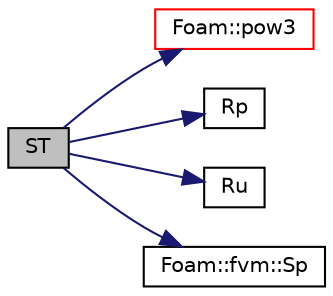 digraph "ST"
{
  bgcolor="transparent";
  edge [fontname="Helvetica",fontsize="10",labelfontname="Helvetica",labelfontsize="10"];
  node [fontname="Helvetica",fontsize="10",shape=record];
  rankdir="LR";
  Node1 [label="ST",height=0.2,width=0.4,color="black", fillcolor="grey75", style="filled", fontcolor="black"];
  Node1 -> Node2 [color="midnightblue",fontsize="10",style="solid",fontname="Helvetica"];
  Node2 [label="Foam::pow3",height=0.2,width=0.4,color="red",URL="$a10909.html#a2e8f5d970ee4fb466536c3c46bae91fe"];
  Node1 -> Node3 [color="midnightblue",fontsize="10",style="solid",fontname="Helvetica"];
  Node3 [label="Rp",height=0.2,width=0.4,color="black",URL="$a02116.html#a02827a1b65ee1a06dd0694e7a2bc6320",tooltip="Source term component (for power of T^4) "];
  Node1 -> Node4 [color="midnightblue",fontsize="10",style="solid",fontname="Helvetica"];
  Node4 [label="Ru",height=0.2,width=0.4,color="black",URL="$a02116.html#a3317189ecd24d6ab3054eae0b9bb6bb0",tooltip="Source term component (constant) "];
  Node1 -> Node5 [color="midnightblue",fontsize="10",style="solid",fontname="Helvetica"];
  Node5 [label="Foam::fvm::Sp",height=0.2,width=0.4,color="black",URL="$a10945.html#a67e0938495ebeac7ad57361957720554"];
}
